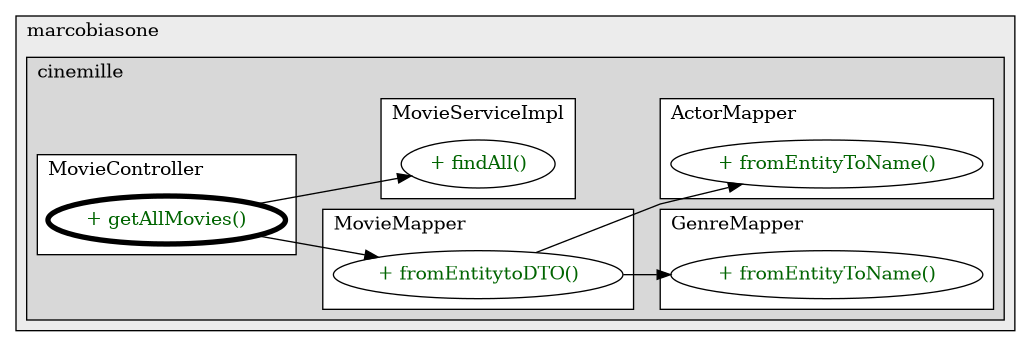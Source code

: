 @startuml

/' diagram meta data start
config=CallConfiguration;
{
  "rootMethod": "com.marcobiasone.cinemille.cinemille.controller.MovieController#getAllMovies()",
  "projectClassification": {
    "searchMode": "OpenProject", // OpenProject, AllProjects
    "includedProjects": "",
    "pathEndKeywords": "*.impl",
    "isClientPath": "",
    "isClientName": "",
    "isTestPath": "",
    "isTestName": "",
    "isMappingPath": "",
    "isMappingName": "",
    "isDataAccessPath": "",
    "isDataAccessName": "",
    "isDataStructurePath": "",
    "isDataStructureName": "",
    "isInterfaceStructuresPath": "",
    "isInterfaceStructuresName": "",
    "isEntryPointPath": "",
    "isEntryPointName": "",
    "treatFinalFieldsAsMandatory": false
  },
  "graphRestriction": {
    "classPackageExcludeFilter": "",
    "classPackageIncludeFilter": "*",
    "classNameExcludeFilter": "",
    "classNameIncludeFilter": "*",
    "methodNameExcludeFilter": "",
    "methodNameIncludeFilter": "*",
    "removeByInheritance": "", // inheritance/annotation based filtering is done in a second step
    "removeByAnnotation": "",
    "removeByClassPackage": "", // cleanup the graph after inheritance/annotation based filtering is done
    "removeByClassName": "",
    "cutMappings": false,
    "cutEnum": true,
    "cutTests": true,
    "cutClient": true,
    "cutDataAccess": true,
    "cutInterfaceStructures": true,
    "cutDataStructures": true,
    "cutGetterAndSetter": true,
    "cutConstructors": true
  },
  "graphTraversal": {
    "forwardDepth": 3,
    "backwardDepth": 3,
    "classPackageExcludeFilter": "",
    "classPackageIncludeFilter": "",
    "classNameExcludeFilter": "",
    "classNameIncludeFilter": "",
    "methodNameExcludeFilter": "",
    "methodNameIncludeFilter": "",
    "hideMappings": false,
    "hideDataStructures": false,
    "hidePrivateMethods": true,
    "hideInterfaceCalls": true, // indirection: implementation -> interface (is hidden) -> implementation
    "onlyShowApplicationEntryPoints": false, // root node is included
    "useMethodCallsForStructureDiagram": "ForwardOnly" // ForwardOnly, BothDirections, No
  },
  "details": {
    "aggregation": "GroupByClass", // ByClass, GroupByClass, None
    "showMethodParametersTypes": false,
    "showMethodParametersNames": false,
    "showMethodReturnType": false,
    "showPackageLevels": 2,
    "showCallOrder": false,
    "edgeMode": "MethodsOnly", // TypesOnly, MethodsOnly, TypesAndMethods, MethodsAndDirectTypeUsage
    "showDetailedClassStructure": false
  },
  "rootClass": "com.marcobiasone.cinemille.cinemille.controller.MovieController",
  "extensionCallbackMethod": "" // qualified.class.name#methodName - signature: public static String method(String)
}
diagram meta data end '/



digraph g {
    rankdir="LR"
    splines=polyline
    

'nodes 
subgraph cluster_738899069 { 
   	label=marcobiasone
	labeljust=l
	fillcolor="#ececec"
	style=filled
   
   subgraph cluster_1684539231 { 
   	label=cinemille
	labeljust=l
	fillcolor="#d8d8d8"
	style=filled
   
   subgraph cluster_122368889 { 
   	label=GenreMapper
	labeljust=l
	fillcolor=white
	style=filled
   
   GenreMapper1775340387XXXfromEntityToName68688227[
	label="+ fromEntityToName()"
	style=filled
	fillcolor=white
	tooltip="GenreMapper

null"
	fontcolor=darkgreen
];
} 

subgraph cluster_180269926 { 
   	label=MovieMapper
	labeljust=l
	fillcolor=white
	style=filled
   
   MovieMapper1775340387XXXfromEntitytoDTO74534672[
	label="+ fromEntitytoDTO()"
	style=filled
	fillcolor=white
	tooltip="MovieMapper

null"
	fontcolor=darkgreen
];
} 

subgraph cluster_1828440469 { 
   	label=ActorMapper
	labeljust=l
	fillcolor=white
	style=filled
   
   ActorMapper1775340387XXXfromEntityToName63093205[
	label="+ fromEntityToName()"
	style=filled
	fillcolor=white
	tooltip="ActorMapper

null"
	fontcolor=darkgreen
];
} 

subgraph cluster_234697536 { 
   	label=MovieServiceImpl
	labeljust=l
	fillcolor=white
	style=filled
   
   MovieServiceImpl1855892845XXXfindAll0[
	label="+ findAll()"
	style=filled
	fillcolor=white
	tooltip="MovieServiceImpl

&#10;  Get all the movies.&#10; &#10;  @return the list of entities.&#10; "
	fontcolor=darkgreen
];
} 

subgraph cluster_850750620 { 
   	label=MovieController
	labeljust=l
	fillcolor=white
	style=filled
   
   MovieController1886703550XXXgetAllMovies0[
	label="+ getAllMovies()"
	style=filled
	fillcolor=white
	tooltip="MovieController

null"
	penwidth=4
	fontcolor=darkgreen
];
} 
} 
} 

'edges    
MovieController1886703550XXXgetAllMovies0 -> MovieMapper1775340387XXXfromEntitytoDTO74534672;
MovieController1886703550XXXgetAllMovies0 -> MovieServiceImpl1855892845XXXfindAll0;
MovieMapper1775340387XXXfromEntitytoDTO74534672 -> ActorMapper1775340387XXXfromEntityToName63093205;
MovieMapper1775340387XXXfromEntitytoDTO74534672 -> GenreMapper1775340387XXXfromEntityToName68688227;
    
}
@enduml
